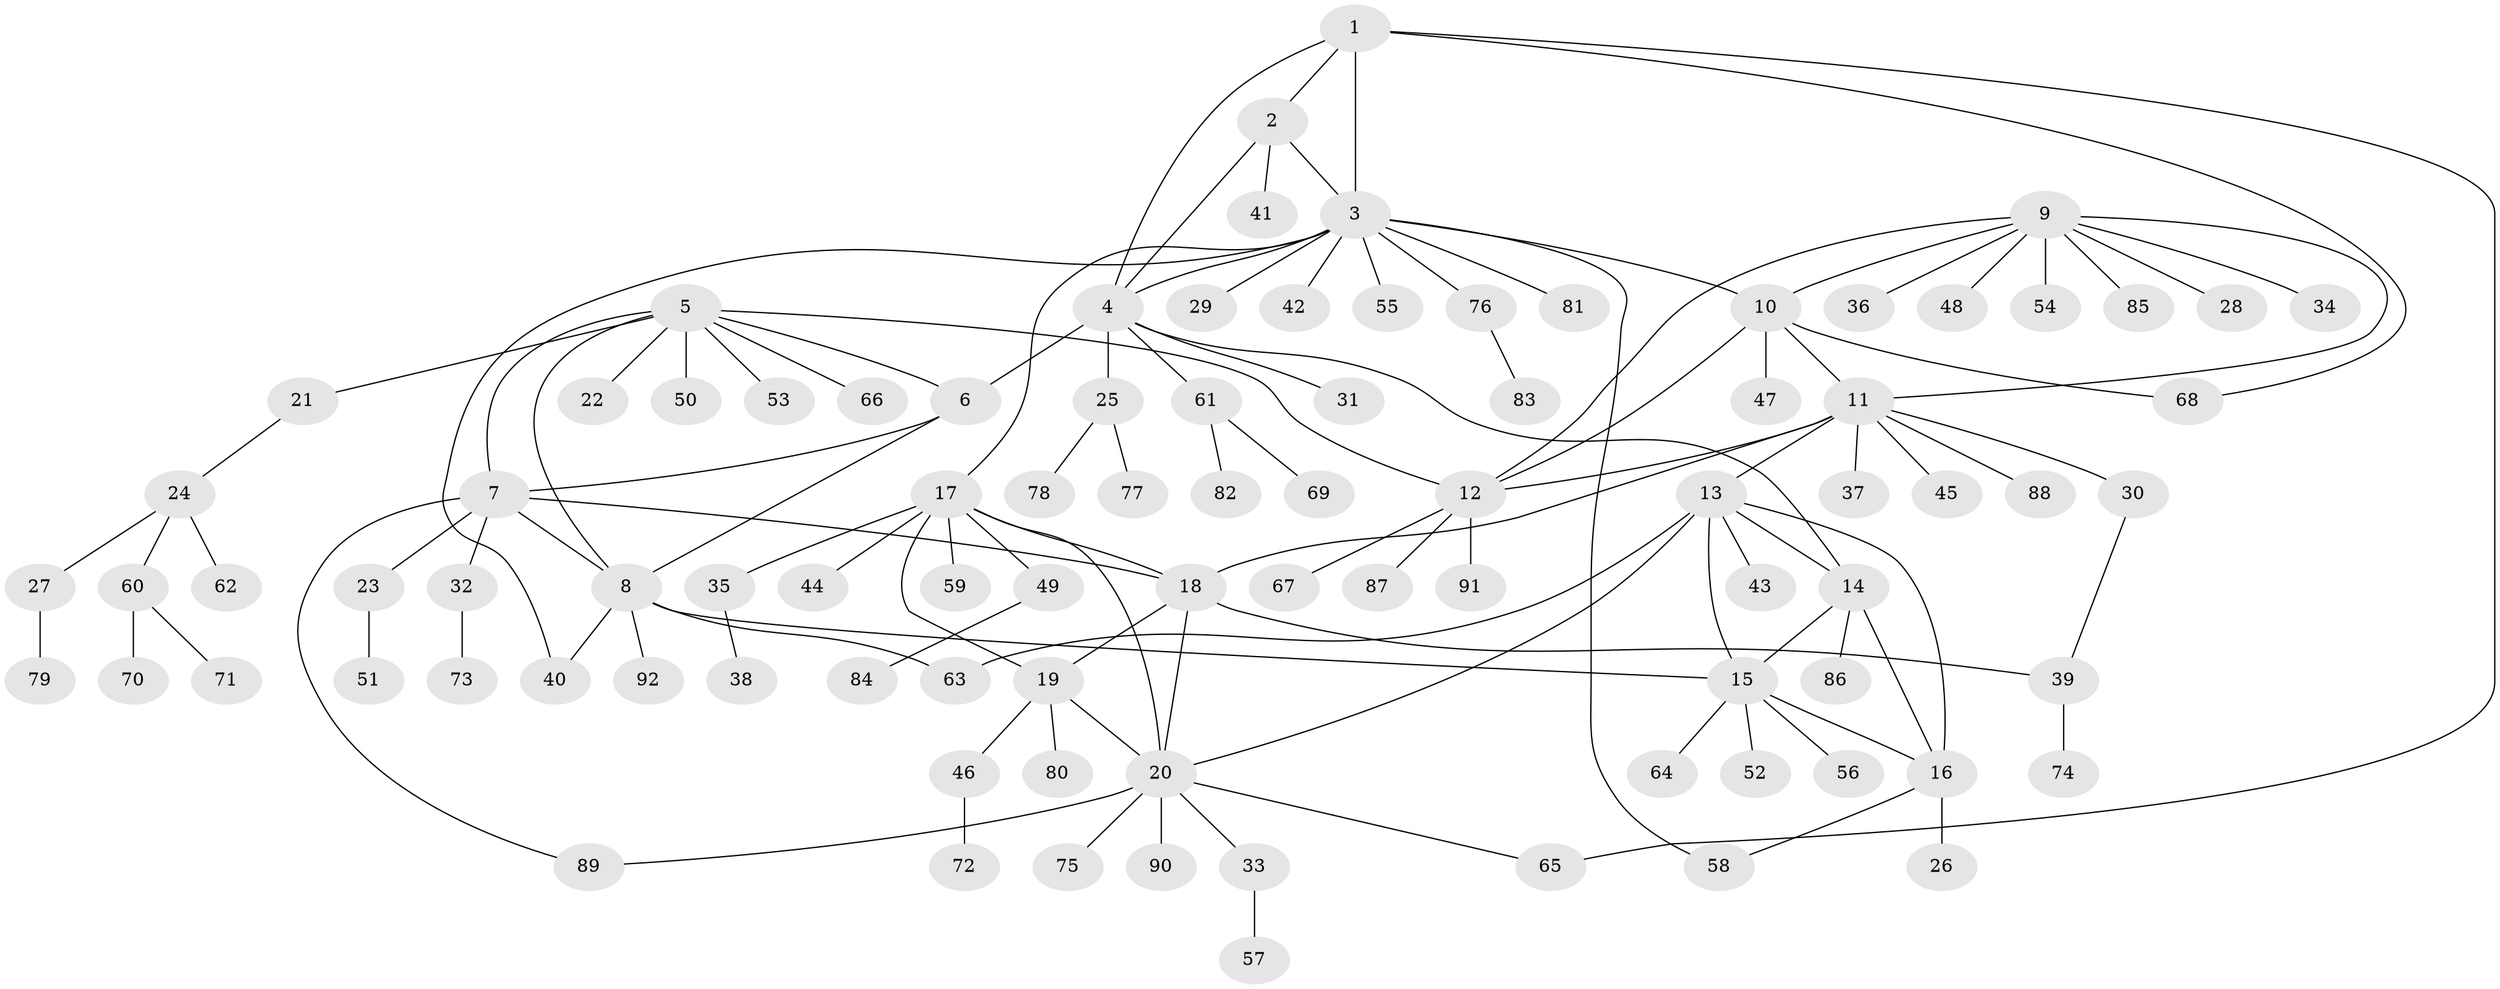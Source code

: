 // Generated by graph-tools (version 1.1) at 2025/55/03/09/25 04:55:42]
// undirected, 92 vertices, 119 edges
graph export_dot {
graph [start="1"]
  node [color=gray90,style=filled];
  1;
  2;
  3;
  4;
  5;
  6;
  7;
  8;
  9;
  10;
  11;
  12;
  13;
  14;
  15;
  16;
  17;
  18;
  19;
  20;
  21;
  22;
  23;
  24;
  25;
  26;
  27;
  28;
  29;
  30;
  31;
  32;
  33;
  34;
  35;
  36;
  37;
  38;
  39;
  40;
  41;
  42;
  43;
  44;
  45;
  46;
  47;
  48;
  49;
  50;
  51;
  52;
  53;
  54;
  55;
  56;
  57;
  58;
  59;
  60;
  61;
  62;
  63;
  64;
  65;
  66;
  67;
  68;
  69;
  70;
  71;
  72;
  73;
  74;
  75;
  76;
  77;
  78;
  79;
  80;
  81;
  82;
  83;
  84;
  85;
  86;
  87;
  88;
  89;
  90;
  91;
  92;
  1 -- 2;
  1 -- 3;
  1 -- 4;
  1 -- 65;
  1 -- 68;
  2 -- 3;
  2 -- 4;
  2 -- 41;
  3 -- 4;
  3 -- 10;
  3 -- 17;
  3 -- 29;
  3 -- 40;
  3 -- 42;
  3 -- 55;
  3 -- 58;
  3 -- 76;
  3 -- 81;
  4 -- 6;
  4 -- 14;
  4 -- 25;
  4 -- 31;
  4 -- 61;
  5 -- 6;
  5 -- 7;
  5 -- 8;
  5 -- 12;
  5 -- 21;
  5 -- 22;
  5 -- 50;
  5 -- 53;
  5 -- 66;
  6 -- 7;
  6 -- 8;
  7 -- 8;
  7 -- 18;
  7 -- 23;
  7 -- 32;
  7 -- 89;
  8 -- 15;
  8 -- 40;
  8 -- 63;
  8 -- 92;
  9 -- 10;
  9 -- 11;
  9 -- 12;
  9 -- 28;
  9 -- 34;
  9 -- 36;
  9 -- 48;
  9 -- 54;
  9 -- 85;
  10 -- 11;
  10 -- 12;
  10 -- 47;
  10 -- 68;
  11 -- 12;
  11 -- 13;
  11 -- 18;
  11 -- 30;
  11 -- 37;
  11 -- 45;
  11 -- 88;
  12 -- 67;
  12 -- 87;
  12 -- 91;
  13 -- 14;
  13 -- 15;
  13 -- 16;
  13 -- 20;
  13 -- 43;
  13 -- 63;
  14 -- 15;
  14 -- 16;
  14 -- 86;
  15 -- 16;
  15 -- 52;
  15 -- 56;
  15 -- 64;
  16 -- 26;
  16 -- 58;
  17 -- 18;
  17 -- 19;
  17 -- 20;
  17 -- 35;
  17 -- 44;
  17 -- 49;
  17 -- 59;
  18 -- 19;
  18 -- 20;
  18 -- 39;
  19 -- 20;
  19 -- 46;
  19 -- 80;
  20 -- 33;
  20 -- 65;
  20 -- 75;
  20 -- 89;
  20 -- 90;
  21 -- 24;
  23 -- 51;
  24 -- 27;
  24 -- 60;
  24 -- 62;
  25 -- 77;
  25 -- 78;
  27 -- 79;
  30 -- 39;
  32 -- 73;
  33 -- 57;
  35 -- 38;
  39 -- 74;
  46 -- 72;
  49 -- 84;
  60 -- 70;
  60 -- 71;
  61 -- 69;
  61 -- 82;
  76 -- 83;
}
